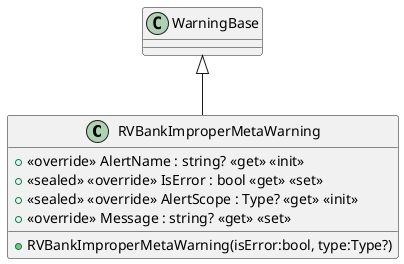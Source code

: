 @startuml
class RVBankImproperMetaWarning {
    + RVBankImproperMetaWarning(isError:bool, type:Type?)
    + <<override>> AlertName : string? <<get>> <<init>>
    + <<sealed>> <<override>> IsError : bool <<get>> <<set>>
    + <<sealed>> <<override>> AlertScope : Type? <<get>> <<init>>
    + <<override>> Message : string? <<get>> <<set>>
}
WarningBase <|-- RVBankImproperMetaWarning
@enduml
